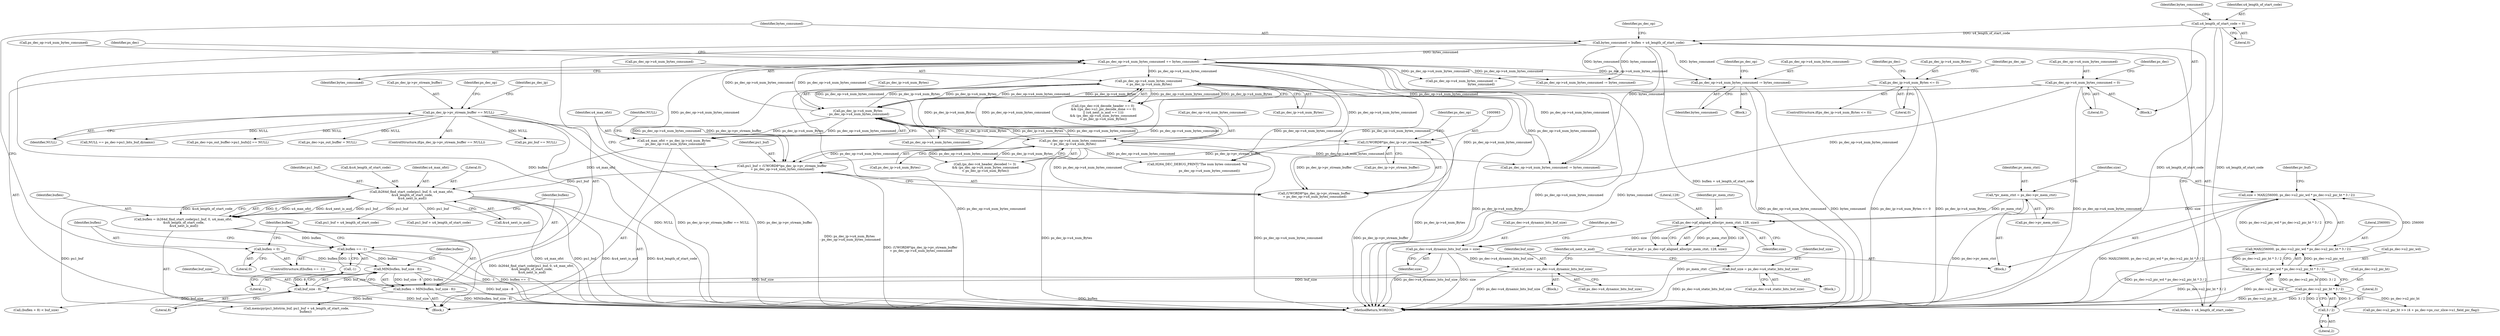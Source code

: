 digraph "0_Android_33ef7de9ddc8ea7eb9cbc440d1cf89957a0c267b@pointer" {
"1001381" [label="(Call,ps_dec_op->u4_num_bytes_consumed -= bytes_consumed)"];
"1001111" [label="(Call,bytes_consumed = buflen + u4_length_of_start_code)"];
"1001104" [label="(Call,buflen = MIN(buflen, buf_size - 8))"];
"1001106" [label="(Call,MIN(buflen, buf_size - 8))"];
"1001097" [label="(Call,buflen == -1)"];
"1001086" [label="(Call,buflen = ih264d_find_start_code(pu1_buf, 0, u4_max_ofst,\n &u4_length_of_start_code,\n &u4_next_is_aud))"];
"1001088" [label="(Call,ih264d_find_start_code(pu1_buf, 0, u4_max_ofst,\n &u4_length_of_start_code,\n &u4_next_is_aud))"];
"1000979" [label="(Call,pu1_buf = (UWORD8*)ps_dec_ip->pv_stream_buffer\n + ps_dec_op->u4_num_bytes_consumed)"];
"1000982" [label="(Call,(UWORD8*)ps_dec_ip->pv_stream_buffer)"];
"1000261" [label="(Call,ps_dec_ip->pv_stream_buffer == NULL)"];
"1001461" [label="(Call,ps_dec_op->u4_num_bytes_consumed\n < ps_dec_ip->u4_num_Bytes)"];
"1001436" [label="(Call,ps_dec_op->u4_num_bytes_consumed\n < ps_dec_ip->u4_num_Bytes)"];
"1001116" [label="(Call,ps_dec_op->u4_num_bytes_consumed += bytes_consumed)"];
"1000992" [label="(Call,ps_dec_ip->u4_num_Bytes\n - ps_dec_op->u4_num_bytes_consumed)"];
"1000282" [label="(Call,ps_dec_ip->u4_num_Bytes <= 0)"];
"1000307" [label="(Call,ps_dec_op->u4_num_bytes_consumed = 0)"];
"1000990" [label="(Call,u4_max_ofst = ps_dec_ip->u4_num_Bytes\n - ps_dec_op->u4_num_bytes_consumed)"];
"1001099" [label="(Call,-1)"];
"1001101" [label="(Call,buflen = 0)"];
"1001108" [label="(Call,buf_size - 8)"];
"1001066" [label="(Call,buf_size = ps_dec->u4_dynamic_bits_buf_size)"];
"1001051" [label="(Call,ps_dec->u4_dynamic_bits_buf_size = size)"];
"1001037" [label="(Call,ps_dec->pf_aligned_alloc(pv_mem_ctxt, 128, size))"];
"1001015" [label="(Call,*pv_mem_ctxt = ps_dec->pv_mem_ctxt)"];
"1001020" [label="(Call,size = MAX(256000, ps_dec->u2_pic_wd * ps_dec->u2_pic_ht * 3 / 2))"];
"1001022" [label="(Call,MAX(256000, ps_dec->u2_pic_wd * ps_dec->u2_pic_ht * 3 / 2))"];
"1001024" [label="(Call,ps_dec->u2_pic_wd * ps_dec->u2_pic_ht * 3 / 2)"];
"1001028" [label="(Call,ps_dec->u2_pic_ht * 3 / 2)"];
"1001032" [label="(Call,3 / 2)"];
"1001078" [label="(Call,buf_size = ps_dec->u4_static_bits_buf_size)"];
"1000172" [label="(Call,u4_length_of_start_code = 0)"];
"1001092" [label="(Call,&u4_length_of_start_code)"];
"1001058" [label="(Identifier,ps_dec)"];
"1001015" [label="(Call,*pv_mem_ctxt = ps_dec->pv_mem_ctxt)"];
"1001159" [label="(Call,ps_dec_op->u4_num_bytes_consumed -=\n                                        bytes_consumed)"];
"1000980" [label="(Identifier,pu1_buf)"];
"1000284" [label="(Identifier,ps_dec_ip)"];
"1001051" [label="(Call,ps_dec->u4_dynamic_bits_buf_size = size)"];
"1001210" [label="(Call,pu1_buf + u4_length_of_start_code)"];
"1002189" [label="(MethodReturn,WORD32)"];
"1001103" [label="(Literal,0)"];
"1001036" [label="(Identifier,pv_buf)"];
"1001024" [label="(Call,ps_dec->u2_pic_wd * ps_dec->u2_pic_ht * 3 / 2)"];
"1001097" [label="(Call,buflen == -1)"];
"1000304" [label="(Identifier,ps_dec)"];
"1001436" [label="(Call,ps_dec_op->u4_num_bytes_consumed\n < ps_dec_ip->u4_num_Bytes)"];
"1001098" [label="(Identifier,buflen)"];
"1001028" [label="(Call,ps_dec->u2_pic_ht * 3 / 2)"];
"1000261" [label="(Call,ps_dec_ip->pv_stream_buffer == NULL)"];
"1000265" [label="(Identifier,NULL)"];
"1001099" [label="(Call,-1)"];
"1001106" [label="(Call,MIN(buflen, buf_size - 8))"];
"1001034" [label="(Literal,2)"];
"1001091" [label="(Identifier,u4_max_ofst)"];
"1000988" [label="(Identifier,ps_dec_op)"];
"1001088" [label="(Call,ih264d_find_start_code(pu1_buf, 0, u4_max_ofst,\n &u4_length_of_start_code,\n &u4_next_is_aud))"];
"1001440" [label="(Call,ps_dec_ip->u4_num_Bytes)"];
"1001461" [label="(Call,ps_dec_op->u4_num_bytes_consumed\n < ps_dec_ip->u4_num_Bytes)"];
"1002182" [label="(Call,H264_DEC_DEBUG_PRINT(\"The num bytes consumed: %d\n\",\n                         ps_dec_op->u4_num_bytes_consumed))"];
"1001087" [label="(Identifier,buflen)"];
"1001025" [label="(Call,ps_dec->u2_pic_wd)"];
"1001628" [label="(Call,ps_dec_op->u4_num_bytes_consumed -= bytes_consumed)"];
"1001055" [label="(Identifier,size)"];
"1001002" [label="(Identifier,NULL)"];
"1001102" [label="(Identifier,buflen)"];
"1001017" [label="(Call,ps_dec->pv_mem_ctxt)"];
"1001078" [label="(Call,buf_size = ps_dec->u4_static_bits_buf_size)"];
"1000311" [label="(Literal,0)"];
"1001445" [label="(Call,((ps_dec->i4_decode_header == 0)\n && ((ps_dec->u1_pic_decode_done == 0)\n || (u4_next_is_aud == 1)))\n && (ps_dec_op->u4_num_bytes_consumed\n < ps_dec_ip->u4_num_Bytes))"];
"1001430" [label="(Call,(ps_dec->i4_header_decoded != 3)\n && (ps_dec_op->u4_num_bytes_consumed\n < ps_dec_ip->u4_num_Bytes))"];
"1001096" [label="(ControlStructure,if(buflen == -1))"];
"1001020" [label="(Call,size = MAX(256000, ps_dec->u2_pic_wd * ps_dec->u2_pic_ht * 3 / 2))"];
"1001023" [label="(Literal,256000)"];
"1000314" [label="(Identifier,ps_dec)"];
"1001100" [label="(Literal,1)"];
"1000177" [label="(Identifier,bytes_consumed)"];
"1001001" [label="(Call,NULL == ps_dec->pu1_bits_buf_dynamic)"];
"1000982" [label="(Call,(UWORD8*)ps_dec_ip->pv_stream_buffer)"];
"1001134" [label="(Call,pu1_buf + u4_length_of_start_code)"];
"1000407" [label="(Call,ps_dec->ps_out_buffer->pu1_bufs[i] == NULL)"];
"1001011" [label="(Block,)"];
"1001118" [label="(Identifier,ps_dec_op)"];
"1001067" [label="(Identifier,buf_size)"];
"1001208" [label="(Call,memcpy(pu1_bitstrm_buf, pu1_buf + u4_length_of_start_code,\n                   buflen))"];
"1000996" [label="(Call,ps_dec_op->u4_num_bytes_consumed)"];
"1001090" [label="(Literal,0)"];
"1000283" [label="(Call,ps_dec_ip->u4_num_Bytes)"];
"1001038" [label="(Identifier,pv_mem_ctxt)"];
"1000290" [label="(Identifier,ps_dec_op)"];
"1001089" [label="(Identifier,pu1_buf)"];
"1001358" [label="(Call,ps_dec_op->u4_num_bytes_consumed -= bytes_consumed)"];
"1000174" [label="(Literal,0)"];
"1001388" [label="(Identifier,ps_dec_op)"];
"1001094" [label="(Call,&u4_next_is_aud)"];
"1001039" [label="(Literal,128)"];
"1001108" [label="(Call,buf_size - 8)"];
"1001385" [label="(Identifier,bytes_consumed)"];
"1001084" [label="(Identifier,u4_next_is_aud)"];
"1000979" [label="(Call,pu1_buf = (UWORD8*)ps_dec_ip->pv_stream_buffer\n + ps_dec_op->u4_num_bytes_consumed)"];
"1001113" [label="(Call,buflen + u4_length_of_start_code)"];
"1001107" [label="(Identifier,buflen)"];
"1001465" [label="(Call,ps_dec_ip->u4_num_Bytes)"];
"1001079" [label="(Identifier,buf_size)"];
"1001033" [label="(Literal,3)"];
"1001080" [label="(Call,ps_dec->u4_static_bits_buf_size)"];
"1000312" [label="(Call,ps_dec->ps_out_buffer = NULL)"];
"1001116" [label="(Call,ps_dec_op->u4_num_bytes_consumed += bytes_consumed)"];
"1001112" [label="(Identifier,bytes_consumed)"];
"1001022" [label="(Call,MAX(256000, ps_dec->u2_pic_wd * ps_dec->u2_pic_ht * 3 / 2))"];
"1000281" [label="(ControlStructure,if(ps_dec_ip->u4_num_Bytes <= 0))"];
"1000260" [label="(ControlStructure,if(ps_dec_ip->pv_stream_buffer == NULL))"];
"1001381" [label="(Call,ps_dec_op->u4_num_bytes_consumed -= bytes_consumed)"];
"1001437" [label="(Call,ps_dec_op->u4_num_bytes_consumed)"];
"1001086" [label="(Call,buflen = ih264d_find_start_code(pu1_buf, 0, u4_max_ofst,\n &u4_length_of_start_code,\n &u4_next_is_aud))"];
"1000307" [label="(Call,ps_dec_op->u4_num_bytes_consumed = 0)"];
"1000984" [label="(Call,ps_dec_ip->pv_stream_buffer)"];
"1000981" [label="(Call,(UWORD8*)ps_dec_ip->pv_stream_buffer\n + ps_dec_op->u4_num_bytes_consumed)"];
"1000282" [label="(Call,ps_dec_ip->u4_num_Bytes <= 0)"];
"1000624" [label="(Call,ps_pic_buf == NULL)"];
"1001040" [label="(Identifier,size)"];
"1001101" [label="(Call,buflen = 0)"];
"1001105" [label="(Identifier,buflen)"];
"1001029" [label="(Call,ps_dec->u2_pic_ht)"];
"1001110" [label="(Literal,8)"];
"1000992" [label="(Call,ps_dec_ip->u4_num_Bytes\n - ps_dec_op->u4_num_bytes_consumed)"];
"1001505" [label="(Call,ps_dec->u2_pic_ht >> (4 + ps_dec->ps_cur_slice->u1_field_pic_flag))"];
"1000262" [label="(Call,ps_dec_ip->pv_stream_buffer)"];
"1000286" [label="(Literal,0)"];
"1000991" [label="(Identifier,u4_max_ofst)"];
"1000977" [label="(Block,)"];
"1001117" [label="(Call,ps_dec_op->u4_num_bytes_consumed)"];
"1001215" [label="(Call,(buflen + 8) < buf_size)"];
"1000173" [label="(Identifier,u4_length_of_start_code)"];
"1001109" [label="(Identifier,buf_size)"];
"1001037" [label="(Call,ps_dec->pf_aligned_alloc(pv_mem_ctxt, 128, size))"];
"1000269" [label="(Identifier,ps_dec_op)"];
"1001104" [label="(Call,buflen = MIN(buflen, buf_size - 8))"];
"1001380" [label="(Block,)"];
"1001032" [label="(Call,3 / 2)"];
"1000993" [label="(Call,ps_dec_ip->u4_num_Bytes)"];
"1000152" [label="(Block,)"];
"1001068" [label="(Call,ps_dec->u4_dynamic_bits_buf_size)"];
"1001127" [label="(Identifier,ps_dec)"];
"1001052" [label="(Call,ps_dec->u4_dynamic_bits_buf_size)"];
"1001035" [label="(Call,pv_buf = ps_dec->pf_aligned_alloc(pv_mem_ctxt, 128, size))"];
"1001111" [label="(Call,bytes_consumed = buflen + u4_length_of_start_code)"];
"1000308" [label="(Call,ps_dec_op->u4_num_bytes_consumed)"];
"1001120" [label="(Identifier,bytes_consumed)"];
"1001066" [label="(Call,buf_size = ps_dec->u4_dynamic_bits_buf_size)"];
"1001016" [label="(Identifier,pv_mem_ctxt)"];
"1000990" [label="(Call,u4_max_ofst = ps_dec_ip->u4_num_Bytes\n - ps_dec_op->u4_num_bytes_consumed)"];
"1001060" [label="(Block,)"];
"1001072" [label="(Block,)"];
"1001021" [label="(Identifier,size)"];
"1001462" [label="(Call,ps_dec_op->u4_num_bytes_consumed)"];
"1000172" [label="(Call,u4_length_of_start_code = 0)"];
"1001382" [label="(Call,ps_dec_op->u4_num_bytes_consumed)"];
"1001381" -> "1001380"  [label="AST: "];
"1001381" -> "1001385"  [label="CFG: "];
"1001382" -> "1001381"  [label="AST: "];
"1001385" -> "1001381"  [label="AST: "];
"1001388" -> "1001381"  [label="CFG: "];
"1001381" -> "1002189"  [label="DDG: bytes_consumed"];
"1001381" -> "1002189"  [label="DDG: ps_dec_op->u4_num_bytes_consumed"];
"1001111" -> "1001381"  [label="DDG: bytes_consumed"];
"1001116" -> "1001381"  [label="DDG: ps_dec_op->u4_num_bytes_consumed"];
"1001111" -> "1000977"  [label="AST: "];
"1001111" -> "1001113"  [label="CFG: "];
"1001112" -> "1001111"  [label="AST: "];
"1001113" -> "1001111"  [label="AST: "];
"1001118" -> "1001111"  [label="CFG: "];
"1001111" -> "1002189"  [label="DDG: buflen + u4_length_of_start_code"];
"1001104" -> "1001111"  [label="DDG: buflen"];
"1000172" -> "1001111"  [label="DDG: u4_length_of_start_code"];
"1001111" -> "1001116"  [label="DDG: bytes_consumed"];
"1001111" -> "1001159"  [label="DDG: bytes_consumed"];
"1001111" -> "1001358"  [label="DDG: bytes_consumed"];
"1001111" -> "1001628"  [label="DDG: bytes_consumed"];
"1001104" -> "1000977"  [label="AST: "];
"1001104" -> "1001106"  [label="CFG: "];
"1001105" -> "1001104"  [label="AST: "];
"1001106" -> "1001104"  [label="AST: "];
"1001112" -> "1001104"  [label="CFG: "];
"1001104" -> "1002189"  [label="DDG: MIN(buflen, buf_size - 8)"];
"1001106" -> "1001104"  [label="DDG: buflen"];
"1001106" -> "1001104"  [label="DDG: buf_size - 8"];
"1001104" -> "1001113"  [label="DDG: buflen"];
"1001104" -> "1001208"  [label="DDG: buflen"];
"1001106" -> "1001108"  [label="CFG: "];
"1001107" -> "1001106"  [label="AST: "];
"1001108" -> "1001106"  [label="AST: "];
"1001106" -> "1002189"  [label="DDG: buf_size - 8"];
"1001097" -> "1001106"  [label="DDG: buflen"];
"1001101" -> "1001106"  [label="DDG: buflen"];
"1001108" -> "1001106"  [label="DDG: buf_size"];
"1001108" -> "1001106"  [label="DDG: 8"];
"1001097" -> "1001096"  [label="AST: "];
"1001097" -> "1001099"  [label="CFG: "];
"1001098" -> "1001097"  [label="AST: "];
"1001099" -> "1001097"  [label="AST: "];
"1001102" -> "1001097"  [label="CFG: "];
"1001105" -> "1001097"  [label="CFG: "];
"1001097" -> "1002189"  [label="DDG: buflen == -1"];
"1001097" -> "1002189"  [label="DDG: -1"];
"1001086" -> "1001097"  [label="DDG: buflen"];
"1001099" -> "1001097"  [label="DDG: 1"];
"1001086" -> "1000977"  [label="AST: "];
"1001086" -> "1001088"  [label="CFG: "];
"1001087" -> "1001086"  [label="AST: "];
"1001088" -> "1001086"  [label="AST: "];
"1001098" -> "1001086"  [label="CFG: "];
"1001086" -> "1002189"  [label="DDG: ih264d_find_start_code(pu1_buf, 0, u4_max_ofst,\n &u4_length_of_start_code,\n &u4_next_is_aud)"];
"1001088" -> "1001086"  [label="DDG: 0"];
"1001088" -> "1001086"  [label="DDG: u4_max_ofst"];
"1001088" -> "1001086"  [label="DDG: &u4_next_is_aud"];
"1001088" -> "1001086"  [label="DDG: pu1_buf"];
"1001088" -> "1001086"  [label="DDG: &u4_length_of_start_code"];
"1001088" -> "1001094"  [label="CFG: "];
"1001089" -> "1001088"  [label="AST: "];
"1001090" -> "1001088"  [label="AST: "];
"1001091" -> "1001088"  [label="AST: "];
"1001092" -> "1001088"  [label="AST: "];
"1001094" -> "1001088"  [label="AST: "];
"1001088" -> "1002189"  [label="DDG: u4_max_ofst"];
"1001088" -> "1002189"  [label="DDG: pu1_buf"];
"1001088" -> "1002189"  [label="DDG: &u4_next_is_aud"];
"1001088" -> "1002189"  [label="DDG: &u4_length_of_start_code"];
"1000979" -> "1001088"  [label="DDG: pu1_buf"];
"1000990" -> "1001088"  [label="DDG: u4_max_ofst"];
"1001088" -> "1001134"  [label="DDG: pu1_buf"];
"1001088" -> "1001208"  [label="DDG: pu1_buf"];
"1001088" -> "1001210"  [label="DDG: pu1_buf"];
"1000979" -> "1000977"  [label="AST: "];
"1000979" -> "1000981"  [label="CFG: "];
"1000980" -> "1000979"  [label="AST: "];
"1000981" -> "1000979"  [label="AST: "];
"1000991" -> "1000979"  [label="CFG: "];
"1000979" -> "1002189"  [label="DDG: (UWORD8*)ps_dec_ip->pv_stream_buffer\n + ps_dec_op->u4_num_bytes_consumed"];
"1000982" -> "1000979"  [label="DDG: ps_dec_ip->pv_stream_buffer"];
"1001461" -> "1000979"  [label="DDG: ps_dec_op->u4_num_bytes_consumed"];
"1001436" -> "1000979"  [label="DDG: ps_dec_op->u4_num_bytes_consumed"];
"1000307" -> "1000979"  [label="DDG: ps_dec_op->u4_num_bytes_consumed"];
"1001116" -> "1000979"  [label="DDG: ps_dec_op->u4_num_bytes_consumed"];
"1000982" -> "1000981"  [label="AST: "];
"1000982" -> "1000984"  [label="CFG: "];
"1000983" -> "1000982"  [label="AST: "];
"1000984" -> "1000982"  [label="AST: "];
"1000988" -> "1000982"  [label="CFG: "];
"1000982" -> "1002189"  [label="DDG: ps_dec_ip->pv_stream_buffer"];
"1000982" -> "1000981"  [label="DDG: ps_dec_ip->pv_stream_buffer"];
"1000261" -> "1000982"  [label="DDG: ps_dec_ip->pv_stream_buffer"];
"1000261" -> "1000260"  [label="AST: "];
"1000261" -> "1000265"  [label="CFG: "];
"1000262" -> "1000261"  [label="AST: "];
"1000265" -> "1000261"  [label="AST: "];
"1000269" -> "1000261"  [label="CFG: "];
"1000284" -> "1000261"  [label="CFG: "];
"1000261" -> "1002189"  [label="DDG: NULL"];
"1000261" -> "1002189"  [label="DDG: ps_dec_ip->pv_stream_buffer"];
"1000261" -> "1002189"  [label="DDG: ps_dec_ip->pv_stream_buffer == NULL"];
"1000261" -> "1000312"  [label="DDG: NULL"];
"1000261" -> "1000407"  [label="DDG: NULL"];
"1000261" -> "1000624"  [label="DDG: NULL"];
"1000261" -> "1001001"  [label="DDG: NULL"];
"1001461" -> "1001445"  [label="AST: "];
"1001461" -> "1001465"  [label="CFG: "];
"1001462" -> "1001461"  [label="AST: "];
"1001465" -> "1001461"  [label="AST: "];
"1001445" -> "1001461"  [label="CFG: "];
"1001461" -> "1002189"  [label="DDG: ps_dec_op->u4_num_bytes_consumed"];
"1001461" -> "1002189"  [label="DDG: ps_dec_ip->u4_num_Bytes"];
"1001461" -> "1000981"  [label="DDG: ps_dec_op->u4_num_bytes_consumed"];
"1001461" -> "1000992"  [label="DDG: ps_dec_ip->u4_num_Bytes"];
"1001461" -> "1000992"  [label="DDG: ps_dec_op->u4_num_bytes_consumed"];
"1001461" -> "1001445"  [label="DDG: ps_dec_op->u4_num_bytes_consumed"];
"1001461" -> "1001445"  [label="DDG: ps_dec_ip->u4_num_Bytes"];
"1001436" -> "1001461"  [label="DDG: ps_dec_op->u4_num_bytes_consumed"];
"1001436" -> "1001461"  [label="DDG: ps_dec_ip->u4_num_Bytes"];
"1001116" -> "1001461"  [label="DDG: ps_dec_op->u4_num_bytes_consumed"];
"1000992" -> "1001461"  [label="DDG: ps_dec_ip->u4_num_Bytes"];
"1001461" -> "1001628"  [label="DDG: ps_dec_op->u4_num_bytes_consumed"];
"1001461" -> "1002182"  [label="DDG: ps_dec_op->u4_num_bytes_consumed"];
"1001436" -> "1001430"  [label="AST: "];
"1001436" -> "1001440"  [label="CFG: "];
"1001437" -> "1001436"  [label="AST: "];
"1001440" -> "1001436"  [label="AST: "];
"1001430" -> "1001436"  [label="CFG: "];
"1001436" -> "1002189"  [label="DDG: ps_dec_ip->u4_num_Bytes"];
"1001436" -> "1002189"  [label="DDG: ps_dec_op->u4_num_bytes_consumed"];
"1001436" -> "1000981"  [label="DDG: ps_dec_op->u4_num_bytes_consumed"];
"1001436" -> "1000992"  [label="DDG: ps_dec_ip->u4_num_Bytes"];
"1001436" -> "1000992"  [label="DDG: ps_dec_op->u4_num_bytes_consumed"];
"1001436" -> "1001430"  [label="DDG: ps_dec_op->u4_num_bytes_consumed"];
"1001436" -> "1001430"  [label="DDG: ps_dec_ip->u4_num_Bytes"];
"1001116" -> "1001436"  [label="DDG: ps_dec_op->u4_num_bytes_consumed"];
"1000992" -> "1001436"  [label="DDG: ps_dec_ip->u4_num_Bytes"];
"1001436" -> "1001628"  [label="DDG: ps_dec_op->u4_num_bytes_consumed"];
"1001436" -> "1002182"  [label="DDG: ps_dec_op->u4_num_bytes_consumed"];
"1001116" -> "1000977"  [label="AST: "];
"1001116" -> "1001120"  [label="CFG: "];
"1001117" -> "1001116"  [label="AST: "];
"1001120" -> "1001116"  [label="AST: "];
"1001127" -> "1001116"  [label="CFG: "];
"1001116" -> "1002189"  [label="DDG: bytes_consumed"];
"1001116" -> "1002189"  [label="DDG: ps_dec_op->u4_num_bytes_consumed"];
"1001116" -> "1000981"  [label="DDG: ps_dec_op->u4_num_bytes_consumed"];
"1001116" -> "1000992"  [label="DDG: ps_dec_op->u4_num_bytes_consumed"];
"1000992" -> "1001116"  [label="DDG: ps_dec_op->u4_num_bytes_consumed"];
"1001116" -> "1001159"  [label="DDG: ps_dec_op->u4_num_bytes_consumed"];
"1001116" -> "1001358"  [label="DDG: ps_dec_op->u4_num_bytes_consumed"];
"1001116" -> "1001628"  [label="DDG: ps_dec_op->u4_num_bytes_consumed"];
"1001116" -> "1002182"  [label="DDG: ps_dec_op->u4_num_bytes_consumed"];
"1000992" -> "1000990"  [label="AST: "];
"1000992" -> "1000996"  [label="CFG: "];
"1000993" -> "1000992"  [label="AST: "];
"1000996" -> "1000992"  [label="AST: "];
"1000990" -> "1000992"  [label="CFG: "];
"1000992" -> "1002189"  [label="DDG: ps_dec_ip->u4_num_Bytes"];
"1000992" -> "1000990"  [label="DDG: ps_dec_ip->u4_num_Bytes"];
"1000992" -> "1000990"  [label="DDG: ps_dec_op->u4_num_bytes_consumed"];
"1000282" -> "1000992"  [label="DDG: ps_dec_ip->u4_num_Bytes"];
"1000307" -> "1000992"  [label="DDG: ps_dec_op->u4_num_bytes_consumed"];
"1000282" -> "1000281"  [label="AST: "];
"1000282" -> "1000286"  [label="CFG: "];
"1000283" -> "1000282"  [label="AST: "];
"1000286" -> "1000282"  [label="AST: "];
"1000290" -> "1000282"  [label="CFG: "];
"1000304" -> "1000282"  [label="CFG: "];
"1000282" -> "1002189"  [label="DDG: ps_dec_ip->u4_num_Bytes <= 0"];
"1000282" -> "1002189"  [label="DDG: ps_dec_ip->u4_num_Bytes"];
"1000307" -> "1000152"  [label="AST: "];
"1000307" -> "1000311"  [label="CFG: "];
"1000308" -> "1000307"  [label="AST: "];
"1000311" -> "1000307"  [label="AST: "];
"1000314" -> "1000307"  [label="CFG: "];
"1000307" -> "1002189"  [label="DDG: ps_dec_op->u4_num_bytes_consumed"];
"1000307" -> "1000981"  [label="DDG: ps_dec_op->u4_num_bytes_consumed"];
"1000990" -> "1000977"  [label="AST: "];
"1000991" -> "1000990"  [label="AST: "];
"1001002" -> "1000990"  [label="CFG: "];
"1000990" -> "1002189"  [label="DDG: ps_dec_ip->u4_num_Bytes\n - ps_dec_op->u4_num_bytes_consumed"];
"1001099" -> "1001100"  [label="CFG: "];
"1001100" -> "1001099"  [label="AST: "];
"1001101" -> "1001096"  [label="AST: "];
"1001101" -> "1001103"  [label="CFG: "];
"1001102" -> "1001101"  [label="AST: "];
"1001103" -> "1001101"  [label="AST: "];
"1001105" -> "1001101"  [label="CFG: "];
"1001108" -> "1001110"  [label="CFG: "];
"1001109" -> "1001108"  [label="AST: "];
"1001110" -> "1001108"  [label="AST: "];
"1001108" -> "1002189"  [label="DDG: buf_size"];
"1001066" -> "1001108"  [label="DDG: buf_size"];
"1001078" -> "1001108"  [label="DDG: buf_size"];
"1001108" -> "1001215"  [label="DDG: buf_size"];
"1001066" -> "1001060"  [label="AST: "];
"1001066" -> "1001068"  [label="CFG: "];
"1001067" -> "1001066"  [label="AST: "];
"1001068" -> "1001066"  [label="AST: "];
"1001084" -> "1001066"  [label="CFG: "];
"1001066" -> "1002189"  [label="DDG: ps_dec->u4_dynamic_bits_buf_size"];
"1001051" -> "1001066"  [label="DDG: ps_dec->u4_dynamic_bits_buf_size"];
"1001051" -> "1001011"  [label="AST: "];
"1001051" -> "1001055"  [label="CFG: "];
"1001052" -> "1001051"  [label="AST: "];
"1001055" -> "1001051"  [label="AST: "];
"1001058" -> "1001051"  [label="CFG: "];
"1001051" -> "1002189"  [label="DDG: size"];
"1001051" -> "1002189"  [label="DDG: ps_dec->u4_dynamic_bits_buf_size"];
"1001037" -> "1001051"  [label="DDG: size"];
"1001037" -> "1001035"  [label="AST: "];
"1001037" -> "1001040"  [label="CFG: "];
"1001038" -> "1001037"  [label="AST: "];
"1001039" -> "1001037"  [label="AST: "];
"1001040" -> "1001037"  [label="AST: "];
"1001035" -> "1001037"  [label="CFG: "];
"1001037" -> "1002189"  [label="DDG: pv_mem_ctxt"];
"1001037" -> "1001035"  [label="DDG: pv_mem_ctxt"];
"1001037" -> "1001035"  [label="DDG: 128"];
"1001037" -> "1001035"  [label="DDG: size"];
"1001015" -> "1001037"  [label="DDG: pv_mem_ctxt"];
"1001020" -> "1001037"  [label="DDG: size"];
"1001015" -> "1001011"  [label="AST: "];
"1001015" -> "1001017"  [label="CFG: "];
"1001016" -> "1001015"  [label="AST: "];
"1001017" -> "1001015"  [label="AST: "];
"1001021" -> "1001015"  [label="CFG: "];
"1001015" -> "1002189"  [label="DDG: ps_dec->pv_mem_ctxt"];
"1001020" -> "1001011"  [label="AST: "];
"1001020" -> "1001022"  [label="CFG: "];
"1001021" -> "1001020"  [label="AST: "];
"1001022" -> "1001020"  [label="AST: "];
"1001036" -> "1001020"  [label="CFG: "];
"1001020" -> "1002189"  [label="DDG: MAX(256000, ps_dec->u2_pic_wd * ps_dec->u2_pic_ht * 3 / 2)"];
"1001022" -> "1001020"  [label="DDG: 256000"];
"1001022" -> "1001020"  [label="DDG: ps_dec->u2_pic_wd * ps_dec->u2_pic_ht * 3 / 2"];
"1001022" -> "1001024"  [label="CFG: "];
"1001023" -> "1001022"  [label="AST: "];
"1001024" -> "1001022"  [label="AST: "];
"1001022" -> "1002189"  [label="DDG: ps_dec->u2_pic_wd * ps_dec->u2_pic_ht * 3 / 2"];
"1001024" -> "1001022"  [label="DDG: ps_dec->u2_pic_wd"];
"1001024" -> "1001022"  [label="DDG: ps_dec->u2_pic_ht * 3 / 2"];
"1001024" -> "1001028"  [label="CFG: "];
"1001025" -> "1001024"  [label="AST: "];
"1001028" -> "1001024"  [label="AST: "];
"1001024" -> "1002189"  [label="DDG: ps_dec->u2_pic_ht * 3 / 2"];
"1001024" -> "1002189"  [label="DDG: ps_dec->u2_pic_wd"];
"1001028" -> "1001024"  [label="DDG: ps_dec->u2_pic_ht"];
"1001028" -> "1001024"  [label="DDG: 3 / 2"];
"1001028" -> "1001032"  [label="CFG: "];
"1001029" -> "1001028"  [label="AST: "];
"1001032" -> "1001028"  [label="AST: "];
"1001028" -> "1002189"  [label="DDG: ps_dec->u2_pic_ht"];
"1001028" -> "1002189"  [label="DDG: 3 / 2"];
"1001032" -> "1001028"  [label="DDG: 3"];
"1001032" -> "1001028"  [label="DDG: 2"];
"1001028" -> "1001505"  [label="DDG: ps_dec->u2_pic_ht"];
"1001032" -> "1001034"  [label="CFG: "];
"1001033" -> "1001032"  [label="AST: "];
"1001034" -> "1001032"  [label="AST: "];
"1001078" -> "1001072"  [label="AST: "];
"1001078" -> "1001080"  [label="CFG: "];
"1001079" -> "1001078"  [label="AST: "];
"1001080" -> "1001078"  [label="AST: "];
"1001084" -> "1001078"  [label="CFG: "];
"1001078" -> "1002189"  [label="DDG: ps_dec->u4_static_bits_buf_size"];
"1000172" -> "1000152"  [label="AST: "];
"1000172" -> "1000174"  [label="CFG: "];
"1000173" -> "1000172"  [label="AST: "];
"1000174" -> "1000172"  [label="AST: "];
"1000177" -> "1000172"  [label="CFG: "];
"1000172" -> "1002189"  [label="DDG: u4_length_of_start_code"];
"1000172" -> "1001113"  [label="DDG: u4_length_of_start_code"];
}
